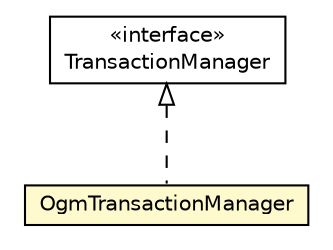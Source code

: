 #!/usr/local/bin/dot
#
# Class diagram 
# Generated by UMLGraph version 5.1 (http://www.umlgraph.org/)
#

digraph G {
	edge [fontname="Helvetica",fontsize=10,labelfontname="Helvetica",labelfontsize=10];
	node [fontname="Helvetica",fontsize=10,shape=plaintext];
	nodesep=0.25;
	ranksep=0.5;
	// pt.ist.fenixframework.TransactionManager
	c33039 [label=<<table title="pt.ist.fenixframework.TransactionManager" border="0" cellborder="1" cellspacing="0" cellpadding="2" port="p" href="../../TransactionManager.html">
		<tr><td><table border="0" cellspacing="0" cellpadding="1">
<tr><td align="center" balign="center"> &#171;interface&#187; </td></tr>
<tr><td align="center" balign="center"> TransactionManager </td></tr>
		</table></td></tr>
		</table>>, fontname="Helvetica", fontcolor="black", fontsize=10.0];
	// pt.ist.fenixframework.backend.ogm.OgmTransactionManager
	c33166 [label=<<table title="pt.ist.fenixframework.backend.ogm.OgmTransactionManager" border="0" cellborder="1" cellspacing="0" cellpadding="2" port="p" bgcolor="lemonChiffon" href="./OgmTransactionManager.html">
		<tr><td><table border="0" cellspacing="0" cellpadding="1">
<tr><td align="center" balign="center"> OgmTransactionManager </td></tr>
		</table></td></tr>
		</table>>, fontname="Helvetica", fontcolor="black", fontsize=10.0];
	//pt.ist.fenixframework.backend.ogm.OgmTransactionManager implements pt.ist.fenixframework.TransactionManager
	c33039:p -> c33166:p [dir=back,arrowtail=empty,style=dashed];
}

